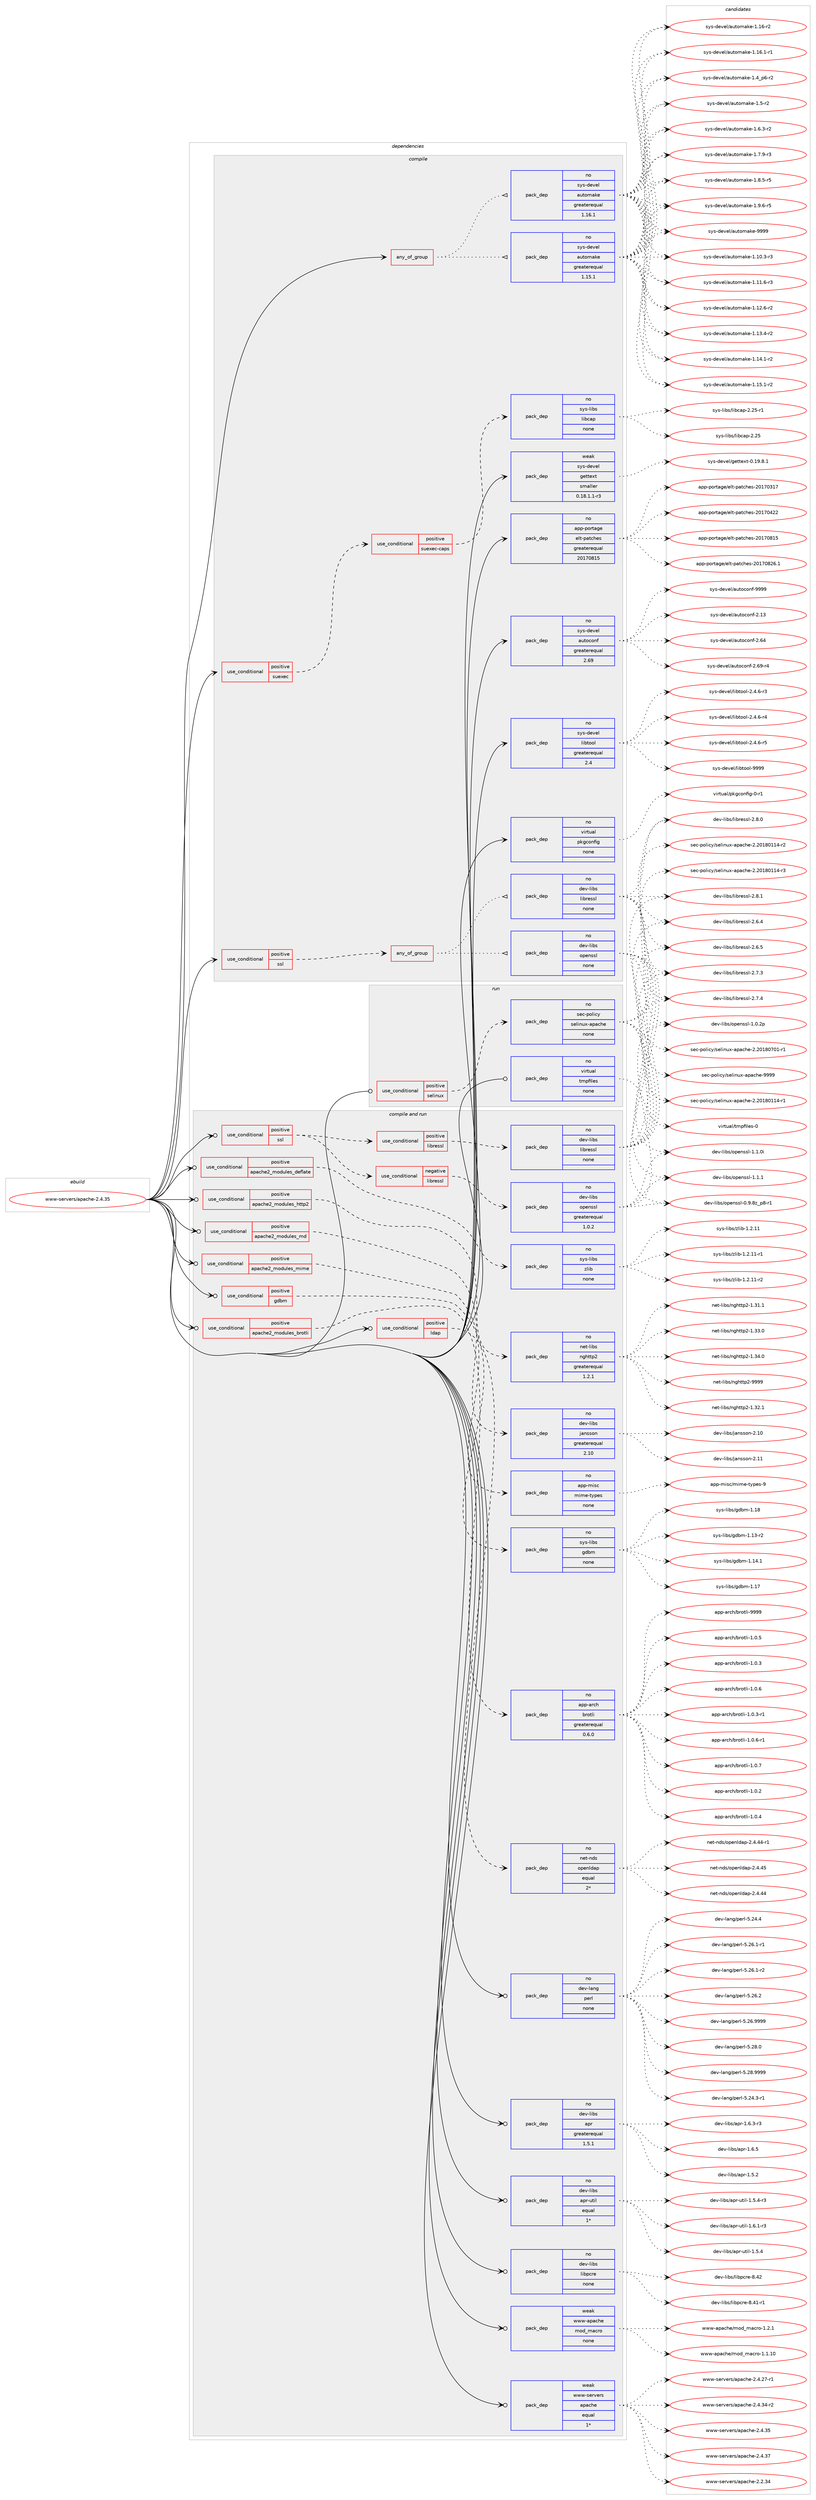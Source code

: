 digraph prolog {

# *************
# Graph options
# *************

newrank=true;
concentrate=true;
compound=true;
graph [rankdir=LR,fontname=Helvetica,fontsize=10,ranksep=1.5];#, ranksep=2.5, nodesep=0.2];
edge  [arrowhead=vee];
node  [fontname=Helvetica,fontsize=10];

# **********
# The ebuild
# **********

subgraph cluster_leftcol {
color=gray;
rank=same;
label=<<i>ebuild</i>>;
id [label="www-servers/apache-2.4.35", color=red, width=4, href="../www-servers/apache-2.4.35.svg"];
}

# ****************
# The dependencies
# ****************

subgraph cluster_midcol {
color=gray;
label=<<i>dependencies</i>>;
subgraph cluster_compile {
fillcolor="#eeeeee";
style=filled;
label=<<i>compile</i>>;
subgraph any213 {
dependency8928 [label=<<TABLE BORDER="0" CELLBORDER="1" CELLSPACING="0" CELLPADDING="4"><TR><TD CELLPADDING="10">any_of_group</TD></TR></TABLE>>, shape=none, color=red];subgraph pack7130 {
dependency8929 [label=<<TABLE BORDER="0" CELLBORDER="1" CELLSPACING="0" CELLPADDING="4" WIDTH="220"><TR><TD ROWSPAN="6" CELLPADDING="30">pack_dep</TD></TR><TR><TD WIDTH="110">no</TD></TR><TR><TD>sys-devel</TD></TR><TR><TD>automake</TD></TR><TR><TD>greaterequal</TD></TR><TR><TD>1.16.1</TD></TR></TABLE>>, shape=none, color=blue];
}
dependency8928:e -> dependency8929:w [weight=20,style="dotted",arrowhead="oinv"];
subgraph pack7131 {
dependency8930 [label=<<TABLE BORDER="0" CELLBORDER="1" CELLSPACING="0" CELLPADDING="4" WIDTH="220"><TR><TD ROWSPAN="6" CELLPADDING="30">pack_dep</TD></TR><TR><TD WIDTH="110">no</TD></TR><TR><TD>sys-devel</TD></TR><TR><TD>automake</TD></TR><TR><TD>greaterequal</TD></TR><TR><TD>1.15.1</TD></TR></TABLE>>, shape=none, color=blue];
}
dependency8928:e -> dependency8930:w [weight=20,style="dotted",arrowhead="oinv"];
}
id:e -> dependency8928:w [weight=20,style="solid",arrowhead="vee"];
subgraph cond1576 {
dependency8931 [label=<<TABLE BORDER="0" CELLBORDER="1" CELLSPACING="0" CELLPADDING="4"><TR><TD ROWSPAN="3" CELLPADDING="10">use_conditional</TD></TR><TR><TD>positive</TD></TR><TR><TD>ssl</TD></TR></TABLE>>, shape=none, color=red];
subgraph any214 {
dependency8932 [label=<<TABLE BORDER="0" CELLBORDER="1" CELLSPACING="0" CELLPADDING="4"><TR><TD CELLPADDING="10">any_of_group</TD></TR></TABLE>>, shape=none, color=red];subgraph pack7132 {
dependency8933 [label=<<TABLE BORDER="0" CELLBORDER="1" CELLSPACING="0" CELLPADDING="4" WIDTH="220"><TR><TD ROWSPAN="6" CELLPADDING="30">pack_dep</TD></TR><TR><TD WIDTH="110">no</TD></TR><TR><TD>dev-libs</TD></TR><TR><TD>openssl</TD></TR><TR><TD>none</TD></TR><TR><TD></TD></TR></TABLE>>, shape=none, color=blue];
}
dependency8932:e -> dependency8933:w [weight=20,style="dotted",arrowhead="oinv"];
subgraph pack7133 {
dependency8934 [label=<<TABLE BORDER="0" CELLBORDER="1" CELLSPACING="0" CELLPADDING="4" WIDTH="220"><TR><TD ROWSPAN="6" CELLPADDING="30">pack_dep</TD></TR><TR><TD WIDTH="110">no</TD></TR><TR><TD>dev-libs</TD></TR><TR><TD>libressl</TD></TR><TR><TD>none</TD></TR><TR><TD></TD></TR></TABLE>>, shape=none, color=blue];
}
dependency8932:e -> dependency8934:w [weight=20,style="dotted",arrowhead="oinv"];
}
dependency8931:e -> dependency8932:w [weight=20,style="dashed",arrowhead="vee"];
}
id:e -> dependency8931:w [weight=20,style="solid",arrowhead="vee"];
subgraph cond1577 {
dependency8935 [label=<<TABLE BORDER="0" CELLBORDER="1" CELLSPACING="0" CELLPADDING="4"><TR><TD ROWSPAN="3" CELLPADDING="10">use_conditional</TD></TR><TR><TD>positive</TD></TR><TR><TD>suexec</TD></TR></TABLE>>, shape=none, color=red];
subgraph cond1578 {
dependency8936 [label=<<TABLE BORDER="0" CELLBORDER="1" CELLSPACING="0" CELLPADDING="4"><TR><TD ROWSPAN="3" CELLPADDING="10">use_conditional</TD></TR><TR><TD>positive</TD></TR><TR><TD>suexec-caps</TD></TR></TABLE>>, shape=none, color=red];
subgraph pack7134 {
dependency8937 [label=<<TABLE BORDER="0" CELLBORDER="1" CELLSPACING="0" CELLPADDING="4" WIDTH="220"><TR><TD ROWSPAN="6" CELLPADDING="30">pack_dep</TD></TR><TR><TD WIDTH="110">no</TD></TR><TR><TD>sys-libs</TD></TR><TR><TD>libcap</TD></TR><TR><TD>none</TD></TR><TR><TD></TD></TR></TABLE>>, shape=none, color=blue];
}
dependency8936:e -> dependency8937:w [weight=20,style="dashed",arrowhead="vee"];
}
dependency8935:e -> dependency8936:w [weight=20,style="dashed",arrowhead="vee"];
}
id:e -> dependency8935:w [weight=20,style="solid",arrowhead="vee"];
subgraph pack7135 {
dependency8938 [label=<<TABLE BORDER="0" CELLBORDER="1" CELLSPACING="0" CELLPADDING="4" WIDTH="220"><TR><TD ROWSPAN="6" CELLPADDING="30">pack_dep</TD></TR><TR><TD WIDTH="110">no</TD></TR><TR><TD>app-portage</TD></TR><TR><TD>elt-patches</TD></TR><TR><TD>greaterequal</TD></TR><TR><TD>20170815</TD></TR></TABLE>>, shape=none, color=blue];
}
id:e -> dependency8938:w [weight=20,style="solid",arrowhead="vee"];
subgraph pack7136 {
dependency8939 [label=<<TABLE BORDER="0" CELLBORDER="1" CELLSPACING="0" CELLPADDING="4" WIDTH="220"><TR><TD ROWSPAN="6" CELLPADDING="30">pack_dep</TD></TR><TR><TD WIDTH="110">no</TD></TR><TR><TD>sys-devel</TD></TR><TR><TD>autoconf</TD></TR><TR><TD>greaterequal</TD></TR><TR><TD>2.69</TD></TR></TABLE>>, shape=none, color=blue];
}
id:e -> dependency8939:w [weight=20,style="solid",arrowhead="vee"];
subgraph pack7137 {
dependency8940 [label=<<TABLE BORDER="0" CELLBORDER="1" CELLSPACING="0" CELLPADDING="4" WIDTH="220"><TR><TD ROWSPAN="6" CELLPADDING="30">pack_dep</TD></TR><TR><TD WIDTH="110">no</TD></TR><TR><TD>sys-devel</TD></TR><TR><TD>libtool</TD></TR><TR><TD>greaterequal</TD></TR><TR><TD>2.4</TD></TR></TABLE>>, shape=none, color=blue];
}
id:e -> dependency8940:w [weight=20,style="solid",arrowhead="vee"];
subgraph pack7138 {
dependency8941 [label=<<TABLE BORDER="0" CELLBORDER="1" CELLSPACING="0" CELLPADDING="4" WIDTH="220"><TR><TD ROWSPAN="6" CELLPADDING="30">pack_dep</TD></TR><TR><TD WIDTH="110">no</TD></TR><TR><TD>virtual</TD></TR><TR><TD>pkgconfig</TD></TR><TR><TD>none</TD></TR><TR><TD></TD></TR></TABLE>>, shape=none, color=blue];
}
id:e -> dependency8941:w [weight=20,style="solid",arrowhead="vee"];
subgraph pack7139 {
dependency8942 [label=<<TABLE BORDER="0" CELLBORDER="1" CELLSPACING="0" CELLPADDING="4" WIDTH="220"><TR><TD ROWSPAN="6" CELLPADDING="30">pack_dep</TD></TR><TR><TD WIDTH="110">weak</TD></TR><TR><TD>sys-devel</TD></TR><TR><TD>gettext</TD></TR><TR><TD>smaller</TD></TR><TR><TD>0.18.1.1-r3</TD></TR></TABLE>>, shape=none, color=blue];
}
id:e -> dependency8942:w [weight=20,style="solid",arrowhead="vee"];
}
subgraph cluster_compileandrun {
fillcolor="#eeeeee";
style=filled;
label=<<i>compile and run</i>>;
subgraph cond1579 {
dependency8943 [label=<<TABLE BORDER="0" CELLBORDER="1" CELLSPACING="0" CELLPADDING="4"><TR><TD ROWSPAN="3" CELLPADDING="10">use_conditional</TD></TR><TR><TD>positive</TD></TR><TR><TD>apache2_modules_brotli</TD></TR></TABLE>>, shape=none, color=red];
subgraph pack7140 {
dependency8944 [label=<<TABLE BORDER="0" CELLBORDER="1" CELLSPACING="0" CELLPADDING="4" WIDTH="220"><TR><TD ROWSPAN="6" CELLPADDING="30">pack_dep</TD></TR><TR><TD WIDTH="110">no</TD></TR><TR><TD>app-arch</TD></TR><TR><TD>brotli</TD></TR><TR><TD>greaterequal</TD></TR><TR><TD>0.6.0</TD></TR></TABLE>>, shape=none, color=blue];
}
dependency8943:e -> dependency8944:w [weight=20,style="dashed",arrowhead="vee"];
}
id:e -> dependency8943:w [weight=20,style="solid",arrowhead="odotvee"];
subgraph cond1580 {
dependency8945 [label=<<TABLE BORDER="0" CELLBORDER="1" CELLSPACING="0" CELLPADDING="4"><TR><TD ROWSPAN="3" CELLPADDING="10">use_conditional</TD></TR><TR><TD>positive</TD></TR><TR><TD>apache2_modules_deflate</TD></TR></TABLE>>, shape=none, color=red];
subgraph pack7141 {
dependency8946 [label=<<TABLE BORDER="0" CELLBORDER="1" CELLSPACING="0" CELLPADDING="4" WIDTH="220"><TR><TD ROWSPAN="6" CELLPADDING="30">pack_dep</TD></TR><TR><TD WIDTH="110">no</TD></TR><TR><TD>sys-libs</TD></TR><TR><TD>zlib</TD></TR><TR><TD>none</TD></TR><TR><TD></TD></TR></TABLE>>, shape=none, color=blue];
}
dependency8945:e -> dependency8946:w [weight=20,style="dashed",arrowhead="vee"];
}
id:e -> dependency8945:w [weight=20,style="solid",arrowhead="odotvee"];
subgraph cond1581 {
dependency8947 [label=<<TABLE BORDER="0" CELLBORDER="1" CELLSPACING="0" CELLPADDING="4"><TR><TD ROWSPAN="3" CELLPADDING="10">use_conditional</TD></TR><TR><TD>positive</TD></TR><TR><TD>apache2_modules_http2</TD></TR></TABLE>>, shape=none, color=red];
subgraph pack7142 {
dependency8948 [label=<<TABLE BORDER="0" CELLBORDER="1" CELLSPACING="0" CELLPADDING="4" WIDTH="220"><TR><TD ROWSPAN="6" CELLPADDING="30">pack_dep</TD></TR><TR><TD WIDTH="110">no</TD></TR><TR><TD>net-libs</TD></TR><TR><TD>nghttp2</TD></TR><TR><TD>greaterequal</TD></TR><TR><TD>1.2.1</TD></TR></TABLE>>, shape=none, color=blue];
}
dependency8947:e -> dependency8948:w [weight=20,style="dashed",arrowhead="vee"];
}
id:e -> dependency8947:w [weight=20,style="solid",arrowhead="odotvee"];
subgraph cond1582 {
dependency8949 [label=<<TABLE BORDER="0" CELLBORDER="1" CELLSPACING="0" CELLPADDING="4"><TR><TD ROWSPAN="3" CELLPADDING="10">use_conditional</TD></TR><TR><TD>positive</TD></TR><TR><TD>apache2_modules_md</TD></TR></TABLE>>, shape=none, color=red];
subgraph pack7143 {
dependency8950 [label=<<TABLE BORDER="0" CELLBORDER="1" CELLSPACING="0" CELLPADDING="4" WIDTH="220"><TR><TD ROWSPAN="6" CELLPADDING="30">pack_dep</TD></TR><TR><TD WIDTH="110">no</TD></TR><TR><TD>dev-libs</TD></TR><TR><TD>jansson</TD></TR><TR><TD>greaterequal</TD></TR><TR><TD>2.10</TD></TR></TABLE>>, shape=none, color=blue];
}
dependency8949:e -> dependency8950:w [weight=20,style="dashed",arrowhead="vee"];
}
id:e -> dependency8949:w [weight=20,style="solid",arrowhead="odotvee"];
subgraph cond1583 {
dependency8951 [label=<<TABLE BORDER="0" CELLBORDER="1" CELLSPACING="0" CELLPADDING="4"><TR><TD ROWSPAN="3" CELLPADDING="10">use_conditional</TD></TR><TR><TD>positive</TD></TR><TR><TD>apache2_modules_mime</TD></TR></TABLE>>, shape=none, color=red];
subgraph pack7144 {
dependency8952 [label=<<TABLE BORDER="0" CELLBORDER="1" CELLSPACING="0" CELLPADDING="4" WIDTH="220"><TR><TD ROWSPAN="6" CELLPADDING="30">pack_dep</TD></TR><TR><TD WIDTH="110">no</TD></TR><TR><TD>app-misc</TD></TR><TR><TD>mime-types</TD></TR><TR><TD>none</TD></TR><TR><TD></TD></TR></TABLE>>, shape=none, color=blue];
}
dependency8951:e -> dependency8952:w [weight=20,style="dashed",arrowhead="vee"];
}
id:e -> dependency8951:w [weight=20,style="solid",arrowhead="odotvee"];
subgraph cond1584 {
dependency8953 [label=<<TABLE BORDER="0" CELLBORDER="1" CELLSPACING="0" CELLPADDING="4"><TR><TD ROWSPAN="3" CELLPADDING="10">use_conditional</TD></TR><TR><TD>positive</TD></TR><TR><TD>gdbm</TD></TR></TABLE>>, shape=none, color=red];
subgraph pack7145 {
dependency8954 [label=<<TABLE BORDER="0" CELLBORDER="1" CELLSPACING="0" CELLPADDING="4" WIDTH="220"><TR><TD ROWSPAN="6" CELLPADDING="30">pack_dep</TD></TR><TR><TD WIDTH="110">no</TD></TR><TR><TD>sys-libs</TD></TR><TR><TD>gdbm</TD></TR><TR><TD>none</TD></TR><TR><TD></TD></TR></TABLE>>, shape=none, color=blue];
}
dependency8953:e -> dependency8954:w [weight=20,style="dashed",arrowhead="vee"];
}
id:e -> dependency8953:w [weight=20,style="solid",arrowhead="odotvee"];
subgraph cond1585 {
dependency8955 [label=<<TABLE BORDER="0" CELLBORDER="1" CELLSPACING="0" CELLPADDING="4"><TR><TD ROWSPAN="3" CELLPADDING="10">use_conditional</TD></TR><TR><TD>positive</TD></TR><TR><TD>ldap</TD></TR></TABLE>>, shape=none, color=red];
subgraph pack7146 {
dependency8956 [label=<<TABLE BORDER="0" CELLBORDER="1" CELLSPACING="0" CELLPADDING="4" WIDTH="220"><TR><TD ROWSPAN="6" CELLPADDING="30">pack_dep</TD></TR><TR><TD WIDTH="110">no</TD></TR><TR><TD>net-nds</TD></TR><TR><TD>openldap</TD></TR><TR><TD>equal</TD></TR><TR><TD>2*</TD></TR></TABLE>>, shape=none, color=blue];
}
dependency8955:e -> dependency8956:w [weight=20,style="dashed",arrowhead="vee"];
}
id:e -> dependency8955:w [weight=20,style="solid",arrowhead="odotvee"];
subgraph cond1586 {
dependency8957 [label=<<TABLE BORDER="0" CELLBORDER="1" CELLSPACING="0" CELLPADDING="4"><TR><TD ROWSPAN="3" CELLPADDING="10">use_conditional</TD></TR><TR><TD>positive</TD></TR><TR><TD>ssl</TD></TR></TABLE>>, shape=none, color=red];
subgraph cond1587 {
dependency8958 [label=<<TABLE BORDER="0" CELLBORDER="1" CELLSPACING="0" CELLPADDING="4"><TR><TD ROWSPAN="3" CELLPADDING="10">use_conditional</TD></TR><TR><TD>negative</TD></TR><TR><TD>libressl</TD></TR></TABLE>>, shape=none, color=red];
subgraph pack7147 {
dependency8959 [label=<<TABLE BORDER="0" CELLBORDER="1" CELLSPACING="0" CELLPADDING="4" WIDTH="220"><TR><TD ROWSPAN="6" CELLPADDING="30">pack_dep</TD></TR><TR><TD WIDTH="110">no</TD></TR><TR><TD>dev-libs</TD></TR><TR><TD>openssl</TD></TR><TR><TD>greaterequal</TD></TR><TR><TD>1.0.2</TD></TR></TABLE>>, shape=none, color=blue];
}
dependency8958:e -> dependency8959:w [weight=20,style="dashed",arrowhead="vee"];
}
dependency8957:e -> dependency8958:w [weight=20,style="dashed",arrowhead="vee"];
subgraph cond1588 {
dependency8960 [label=<<TABLE BORDER="0" CELLBORDER="1" CELLSPACING="0" CELLPADDING="4"><TR><TD ROWSPAN="3" CELLPADDING="10">use_conditional</TD></TR><TR><TD>positive</TD></TR><TR><TD>libressl</TD></TR></TABLE>>, shape=none, color=red];
subgraph pack7148 {
dependency8961 [label=<<TABLE BORDER="0" CELLBORDER="1" CELLSPACING="0" CELLPADDING="4" WIDTH="220"><TR><TD ROWSPAN="6" CELLPADDING="30">pack_dep</TD></TR><TR><TD WIDTH="110">no</TD></TR><TR><TD>dev-libs</TD></TR><TR><TD>libressl</TD></TR><TR><TD>none</TD></TR><TR><TD></TD></TR></TABLE>>, shape=none, color=blue];
}
dependency8960:e -> dependency8961:w [weight=20,style="dashed",arrowhead="vee"];
}
dependency8957:e -> dependency8960:w [weight=20,style="dashed",arrowhead="vee"];
}
id:e -> dependency8957:w [weight=20,style="solid",arrowhead="odotvee"];
subgraph pack7149 {
dependency8962 [label=<<TABLE BORDER="0" CELLBORDER="1" CELLSPACING="0" CELLPADDING="4" WIDTH="220"><TR><TD ROWSPAN="6" CELLPADDING="30">pack_dep</TD></TR><TR><TD WIDTH="110">no</TD></TR><TR><TD>dev-lang</TD></TR><TR><TD>perl</TD></TR><TR><TD>none</TD></TR><TR><TD></TD></TR></TABLE>>, shape=none, color=blue];
}
id:e -> dependency8962:w [weight=20,style="solid",arrowhead="odotvee"];
subgraph pack7150 {
dependency8963 [label=<<TABLE BORDER="0" CELLBORDER="1" CELLSPACING="0" CELLPADDING="4" WIDTH="220"><TR><TD ROWSPAN="6" CELLPADDING="30">pack_dep</TD></TR><TR><TD WIDTH="110">no</TD></TR><TR><TD>dev-libs</TD></TR><TR><TD>apr</TD></TR><TR><TD>greaterequal</TD></TR><TR><TD>1.5.1</TD></TR></TABLE>>, shape=none, color=blue];
}
id:e -> dependency8963:w [weight=20,style="solid",arrowhead="odotvee"];
subgraph pack7151 {
dependency8964 [label=<<TABLE BORDER="0" CELLBORDER="1" CELLSPACING="0" CELLPADDING="4" WIDTH="220"><TR><TD ROWSPAN="6" CELLPADDING="30">pack_dep</TD></TR><TR><TD WIDTH="110">no</TD></TR><TR><TD>dev-libs</TD></TR><TR><TD>apr-util</TD></TR><TR><TD>equal</TD></TR><TR><TD>1*</TD></TR></TABLE>>, shape=none, color=blue];
}
id:e -> dependency8964:w [weight=20,style="solid",arrowhead="odotvee"];
subgraph pack7152 {
dependency8965 [label=<<TABLE BORDER="0" CELLBORDER="1" CELLSPACING="0" CELLPADDING="4" WIDTH="220"><TR><TD ROWSPAN="6" CELLPADDING="30">pack_dep</TD></TR><TR><TD WIDTH="110">no</TD></TR><TR><TD>dev-libs</TD></TR><TR><TD>libpcre</TD></TR><TR><TD>none</TD></TR><TR><TD></TD></TR></TABLE>>, shape=none, color=blue];
}
id:e -> dependency8965:w [weight=20,style="solid",arrowhead="odotvee"];
subgraph pack7153 {
dependency8966 [label=<<TABLE BORDER="0" CELLBORDER="1" CELLSPACING="0" CELLPADDING="4" WIDTH="220"><TR><TD ROWSPAN="6" CELLPADDING="30">pack_dep</TD></TR><TR><TD WIDTH="110">weak</TD></TR><TR><TD>www-apache</TD></TR><TR><TD>mod_macro</TD></TR><TR><TD>none</TD></TR><TR><TD></TD></TR></TABLE>>, shape=none, color=blue];
}
id:e -> dependency8966:w [weight=20,style="solid",arrowhead="odotvee"];
subgraph pack7154 {
dependency8967 [label=<<TABLE BORDER="0" CELLBORDER="1" CELLSPACING="0" CELLPADDING="4" WIDTH="220"><TR><TD ROWSPAN="6" CELLPADDING="30">pack_dep</TD></TR><TR><TD WIDTH="110">weak</TD></TR><TR><TD>www-servers</TD></TR><TR><TD>apache</TD></TR><TR><TD>equal</TD></TR><TR><TD>1*</TD></TR></TABLE>>, shape=none, color=blue];
}
id:e -> dependency8967:w [weight=20,style="solid",arrowhead="odotvee"];
}
subgraph cluster_run {
fillcolor="#eeeeee";
style=filled;
label=<<i>run</i>>;
subgraph cond1589 {
dependency8968 [label=<<TABLE BORDER="0" CELLBORDER="1" CELLSPACING="0" CELLPADDING="4"><TR><TD ROWSPAN="3" CELLPADDING="10">use_conditional</TD></TR><TR><TD>positive</TD></TR><TR><TD>selinux</TD></TR></TABLE>>, shape=none, color=red];
subgraph pack7155 {
dependency8969 [label=<<TABLE BORDER="0" CELLBORDER="1" CELLSPACING="0" CELLPADDING="4" WIDTH="220"><TR><TD ROWSPAN="6" CELLPADDING="30">pack_dep</TD></TR><TR><TD WIDTH="110">no</TD></TR><TR><TD>sec-policy</TD></TR><TR><TD>selinux-apache</TD></TR><TR><TD>none</TD></TR><TR><TD></TD></TR></TABLE>>, shape=none, color=blue];
}
dependency8968:e -> dependency8969:w [weight=20,style="dashed",arrowhead="vee"];
}
id:e -> dependency8968:w [weight=20,style="solid",arrowhead="odot"];
subgraph pack7156 {
dependency8970 [label=<<TABLE BORDER="0" CELLBORDER="1" CELLSPACING="0" CELLPADDING="4" WIDTH="220"><TR><TD ROWSPAN="6" CELLPADDING="30">pack_dep</TD></TR><TR><TD WIDTH="110">no</TD></TR><TR><TD>virtual</TD></TR><TR><TD>tmpfiles</TD></TR><TR><TD>none</TD></TR><TR><TD></TD></TR></TABLE>>, shape=none, color=blue];
}
id:e -> dependency8970:w [weight=20,style="solid",arrowhead="odot"];
}
}

# **************
# The candidates
# **************

subgraph cluster_choices {
rank=same;
color=gray;
label=<<i>candidates</i>>;

subgraph choice7130 {
color=black;
nodesep=1;
choice11512111545100101118101108479711711611110997107101454946494846514511451 [label="sys-devel/automake-1.10.3-r3", color=red, width=4,href="../sys-devel/automake-1.10.3-r3.svg"];
choice11512111545100101118101108479711711611110997107101454946494946544511451 [label="sys-devel/automake-1.11.6-r3", color=red, width=4,href="../sys-devel/automake-1.11.6-r3.svg"];
choice11512111545100101118101108479711711611110997107101454946495046544511450 [label="sys-devel/automake-1.12.6-r2", color=red, width=4,href="../sys-devel/automake-1.12.6-r2.svg"];
choice11512111545100101118101108479711711611110997107101454946495146524511450 [label="sys-devel/automake-1.13.4-r2", color=red, width=4,href="../sys-devel/automake-1.13.4-r2.svg"];
choice11512111545100101118101108479711711611110997107101454946495246494511450 [label="sys-devel/automake-1.14.1-r2", color=red, width=4,href="../sys-devel/automake-1.14.1-r2.svg"];
choice11512111545100101118101108479711711611110997107101454946495346494511450 [label="sys-devel/automake-1.15.1-r2", color=red, width=4,href="../sys-devel/automake-1.15.1-r2.svg"];
choice1151211154510010111810110847971171161111099710710145494649544511450 [label="sys-devel/automake-1.16-r2", color=red, width=4,href="../sys-devel/automake-1.16-r2.svg"];
choice11512111545100101118101108479711711611110997107101454946495446494511449 [label="sys-devel/automake-1.16.1-r1", color=red, width=4,href="../sys-devel/automake-1.16.1-r1.svg"];
choice115121115451001011181011084797117116111109971071014549465295112544511450 [label="sys-devel/automake-1.4_p6-r2", color=red, width=4,href="../sys-devel/automake-1.4_p6-r2.svg"];
choice11512111545100101118101108479711711611110997107101454946534511450 [label="sys-devel/automake-1.5-r2", color=red, width=4,href="../sys-devel/automake-1.5-r2.svg"];
choice115121115451001011181011084797117116111109971071014549465446514511450 [label="sys-devel/automake-1.6.3-r2", color=red, width=4,href="../sys-devel/automake-1.6.3-r2.svg"];
choice115121115451001011181011084797117116111109971071014549465546574511451 [label="sys-devel/automake-1.7.9-r3", color=red, width=4,href="../sys-devel/automake-1.7.9-r3.svg"];
choice115121115451001011181011084797117116111109971071014549465646534511453 [label="sys-devel/automake-1.8.5-r5", color=red, width=4,href="../sys-devel/automake-1.8.5-r5.svg"];
choice115121115451001011181011084797117116111109971071014549465746544511453 [label="sys-devel/automake-1.9.6-r5", color=red, width=4,href="../sys-devel/automake-1.9.6-r5.svg"];
choice115121115451001011181011084797117116111109971071014557575757 [label="sys-devel/automake-9999", color=red, width=4,href="../sys-devel/automake-9999.svg"];
dependency8929:e -> choice11512111545100101118101108479711711611110997107101454946494846514511451:w [style=dotted,weight="100"];
dependency8929:e -> choice11512111545100101118101108479711711611110997107101454946494946544511451:w [style=dotted,weight="100"];
dependency8929:e -> choice11512111545100101118101108479711711611110997107101454946495046544511450:w [style=dotted,weight="100"];
dependency8929:e -> choice11512111545100101118101108479711711611110997107101454946495146524511450:w [style=dotted,weight="100"];
dependency8929:e -> choice11512111545100101118101108479711711611110997107101454946495246494511450:w [style=dotted,weight="100"];
dependency8929:e -> choice11512111545100101118101108479711711611110997107101454946495346494511450:w [style=dotted,weight="100"];
dependency8929:e -> choice1151211154510010111810110847971171161111099710710145494649544511450:w [style=dotted,weight="100"];
dependency8929:e -> choice11512111545100101118101108479711711611110997107101454946495446494511449:w [style=dotted,weight="100"];
dependency8929:e -> choice115121115451001011181011084797117116111109971071014549465295112544511450:w [style=dotted,weight="100"];
dependency8929:e -> choice11512111545100101118101108479711711611110997107101454946534511450:w [style=dotted,weight="100"];
dependency8929:e -> choice115121115451001011181011084797117116111109971071014549465446514511450:w [style=dotted,weight="100"];
dependency8929:e -> choice115121115451001011181011084797117116111109971071014549465546574511451:w [style=dotted,weight="100"];
dependency8929:e -> choice115121115451001011181011084797117116111109971071014549465646534511453:w [style=dotted,weight="100"];
dependency8929:e -> choice115121115451001011181011084797117116111109971071014549465746544511453:w [style=dotted,weight="100"];
dependency8929:e -> choice115121115451001011181011084797117116111109971071014557575757:w [style=dotted,weight="100"];
}
subgraph choice7131 {
color=black;
nodesep=1;
choice11512111545100101118101108479711711611110997107101454946494846514511451 [label="sys-devel/automake-1.10.3-r3", color=red, width=4,href="../sys-devel/automake-1.10.3-r3.svg"];
choice11512111545100101118101108479711711611110997107101454946494946544511451 [label="sys-devel/automake-1.11.6-r3", color=red, width=4,href="../sys-devel/automake-1.11.6-r3.svg"];
choice11512111545100101118101108479711711611110997107101454946495046544511450 [label="sys-devel/automake-1.12.6-r2", color=red, width=4,href="../sys-devel/automake-1.12.6-r2.svg"];
choice11512111545100101118101108479711711611110997107101454946495146524511450 [label="sys-devel/automake-1.13.4-r2", color=red, width=4,href="../sys-devel/automake-1.13.4-r2.svg"];
choice11512111545100101118101108479711711611110997107101454946495246494511450 [label="sys-devel/automake-1.14.1-r2", color=red, width=4,href="../sys-devel/automake-1.14.1-r2.svg"];
choice11512111545100101118101108479711711611110997107101454946495346494511450 [label="sys-devel/automake-1.15.1-r2", color=red, width=4,href="../sys-devel/automake-1.15.1-r2.svg"];
choice1151211154510010111810110847971171161111099710710145494649544511450 [label="sys-devel/automake-1.16-r2", color=red, width=4,href="../sys-devel/automake-1.16-r2.svg"];
choice11512111545100101118101108479711711611110997107101454946495446494511449 [label="sys-devel/automake-1.16.1-r1", color=red, width=4,href="../sys-devel/automake-1.16.1-r1.svg"];
choice115121115451001011181011084797117116111109971071014549465295112544511450 [label="sys-devel/automake-1.4_p6-r2", color=red, width=4,href="../sys-devel/automake-1.4_p6-r2.svg"];
choice11512111545100101118101108479711711611110997107101454946534511450 [label="sys-devel/automake-1.5-r2", color=red, width=4,href="../sys-devel/automake-1.5-r2.svg"];
choice115121115451001011181011084797117116111109971071014549465446514511450 [label="sys-devel/automake-1.6.3-r2", color=red, width=4,href="../sys-devel/automake-1.6.3-r2.svg"];
choice115121115451001011181011084797117116111109971071014549465546574511451 [label="sys-devel/automake-1.7.9-r3", color=red, width=4,href="../sys-devel/automake-1.7.9-r3.svg"];
choice115121115451001011181011084797117116111109971071014549465646534511453 [label="sys-devel/automake-1.8.5-r5", color=red, width=4,href="../sys-devel/automake-1.8.5-r5.svg"];
choice115121115451001011181011084797117116111109971071014549465746544511453 [label="sys-devel/automake-1.9.6-r5", color=red, width=4,href="../sys-devel/automake-1.9.6-r5.svg"];
choice115121115451001011181011084797117116111109971071014557575757 [label="sys-devel/automake-9999", color=red, width=4,href="../sys-devel/automake-9999.svg"];
dependency8930:e -> choice11512111545100101118101108479711711611110997107101454946494846514511451:w [style=dotted,weight="100"];
dependency8930:e -> choice11512111545100101118101108479711711611110997107101454946494946544511451:w [style=dotted,weight="100"];
dependency8930:e -> choice11512111545100101118101108479711711611110997107101454946495046544511450:w [style=dotted,weight="100"];
dependency8930:e -> choice11512111545100101118101108479711711611110997107101454946495146524511450:w [style=dotted,weight="100"];
dependency8930:e -> choice11512111545100101118101108479711711611110997107101454946495246494511450:w [style=dotted,weight="100"];
dependency8930:e -> choice11512111545100101118101108479711711611110997107101454946495346494511450:w [style=dotted,weight="100"];
dependency8930:e -> choice1151211154510010111810110847971171161111099710710145494649544511450:w [style=dotted,weight="100"];
dependency8930:e -> choice11512111545100101118101108479711711611110997107101454946495446494511449:w [style=dotted,weight="100"];
dependency8930:e -> choice115121115451001011181011084797117116111109971071014549465295112544511450:w [style=dotted,weight="100"];
dependency8930:e -> choice11512111545100101118101108479711711611110997107101454946534511450:w [style=dotted,weight="100"];
dependency8930:e -> choice115121115451001011181011084797117116111109971071014549465446514511450:w [style=dotted,weight="100"];
dependency8930:e -> choice115121115451001011181011084797117116111109971071014549465546574511451:w [style=dotted,weight="100"];
dependency8930:e -> choice115121115451001011181011084797117116111109971071014549465646534511453:w [style=dotted,weight="100"];
dependency8930:e -> choice115121115451001011181011084797117116111109971071014549465746544511453:w [style=dotted,weight="100"];
dependency8930:e -> choice115121115451001011181011084797117116111109971071014557575757:w [style=dotted,weight="100"];
}
subgraph choice7132 {
color=black;
nodesep=1;
choice10010111845108105981154711111210111011511510845484657465612295112564511449 [label="dev-libs/openssl-0.9.8z_p8-r1", color=red, width=4,href="../dev-libs/openssl-0.9.8z_p8-r1.svg"];
choice100101118451081059811547111112101110115115108454946484650112 [label="dev-libs/openssl-1.0.2p", color=red, width=4,href="../dev-libs/openssl-1.0.2p.svg"];
choice100101118451081059811547111112101110115115108454946494648105 [label="dev-libs/openssl-1.1.0i", color=red, width=4,href="../dev-libs/openssl-1.1.0i.svg"];
choice100101118451081059811547111112101110115115108454946494649 [label="dev-libs/openssl-1.1.1", color=red, width=4,href="../dev-libs/openssl-1.1.1.svg"];
dependency8933:e -> choice10010111845108105981154711111210111011511510845484657465612295112564511449:w [style=dotted,weight="100"];
dependency8933:e -> choice100101118451081059811547111112101110115115108454946484650112:w [style=dotted,weight="100"];
dependency8933:e -> choice100101118451081059811547111112101110115115108454946494648105:w [style=dotted,weight="100"];
dependency8933:e -> choice100101118451081059811547111112101110115115108454946494649:w [style=dotted,weight="100"];
}
subgraph choice7133 {
color=black;
nodesep=1;
choice10010111845108105981154710810598114101115115108455046544652 [label="dev-libs/libressl-2.6.4", color=red, width=4,href="../dev-libs/libressl-2.6.4.svg"];
choice10010111845108105981154710810598114101115115108455046544653 [label="dev-libs/libressl-2.6.5", color=red, width=4,href="../dev-libs/libressl-2.6.5.svg"];
choice10010111845108105981154710810598114101115115108455046554651 [label="dev-libs/libressl-2.7.3", color=red, width=4,href="../dev-libs/libressl-2.7.3.svg"];
choice10010111845108105981154710810598114101115115108455046554652 [label="dev-libs/libressl-2.7.4", color=red, width=4,href="../dev-libs/libressl-2.7.4.svg"];
choice10010111845108105981154710810598114101115115108455046564648 [label="dev-libs/libressl-2.8.0", color=red, width=4,href="../dev-libs/libressl-2.8.0.svg"];
choice10010111845108105981154710810598114101115115108455046564649 [label="dev-libs/libressl-2.8.1", color=red, width=4,href="../dev-libs/libressl-2.8.1.svg"];
dependency8934:e -> choice10010111845108105981154710810598114101115115108455046544652:w [style=dotted,weight="100"];
dependency8934:e -> choice10010111845108105981154710810598114101115115108455046544653:w [style=dotted,weight="100"];
dependency8934:e -> choice10010111845108105981154710810598114101115115108455046554651:w [style=dotted,weight="100"];
dependency8934:e -> choice10010111845108105981154710810598114101115115108455046554652:w [style=dotted,weight="100"];
dependency8934:e -> choice10010111845108105981154710810598114101115115108455046564648:w [style=dotted,weight="100"];
dependency8934:e -> choice10010111845108105981154710810598114101115115108455046564649:w [style=dotted,weight="100"];
}
subgraph choice7134 {
color=black;
nodesep=1;
choice1151211154510810598115471081059899971124550465053 [label="sys-libs/libcap-2.25", color=red, width=4,href="../sys-libs/libcap-2.25.svg"];
choice11512111545108105981154710810598999711245504650534511449 [label="sys-libs/libcap-2.25-r1", color=red, width=4,href="../sys-libs/libcap-2.25-r1.svg"];
dependency8937:e -> choice1151211154510810598115471081059899971124550465053:w [style=dotted,weight="100"];
dependency8937:e -> choice11512111545108105981154710810598999711245504650534511449:w [style=dotted,weight="100"];
}
subgraph choice7135 {
color=black;
nodesep=1;
choice97112112451121111141169710310147101108116451129711699104101115455048495548514955 [label="app-portage/elt-patches-20170317", color=red, width=4,href="../app-portage/elt-patches-20170317.svg"];
choice97112112451121111141169710310147101108116451129711699104101115455048495548525050 [label="app-portage/elt-patches-20170422", color=red, width=4,href="../app-portage/elt-patches-20170422.svg"];
choice97112112451121111141169710310147101108116451129711699104101115455048495548564953 [label="app-portage/elt-patches-20170815", color=red, width=4,href="../app-portage/elt-patches-20170815.svg"];
choice971121124511211111411697103101471011081164511297116991041011154550484955485650544649 [label="app-portage/elt-patches-20170826.1", color=red, width=4,href="../app-portage/elt-patches-20170826.1.svg"];
dependency8938:e -> choice97112112451121111141169710310147101108116451129711699104101115455048495548514955:w [style=dotted,weight="100"];
dependency8938:e -> choice97112112451121111141169710310147101108116451129711699104101115455048495548525050:w [style=dotted,weight="100"];
dependency8938:e -> choice97112112451121111141169710310147101108116451129711699104101115455048495548564953:w [style=dotted,weight="100"];
dependency8938:e -> choice971121124511211111411697103101471011081164511297116991041011154550484955485650544649:w [style=dotted,weight="100"];
}
subgraph choice7136 {
color=black;
nodesep=1;
choice115121115451001011181011084797117116111991111101024550464951 [label="sys-devel/autoconf-2.13", color=red, width=4,href="../sys-devel/autoconf-2.13.svg"];
choice115121115451001011181011084797117116111991111101024550465452 [label="sys-devel/autoconf-2.64", color=red, width=4,href="../sys-devel/autoconf-2.64.svg"];
choice1151211154510010111810110847971171161119911111010245504654574511452 [label="sys-devel/autoconf-2.69-r4", color=red, width=4,href="../sys-devel/autoconf-2.69-r4.svg"];
choice115121115451001011181011084797117116111991111101024557575757 [label="sys-devel/autoconf-9999", color=red, width=4,href="../sys-devel/autoconf-9999.svg"];
dependency8939:e -> choice115121115451001011181011084797117116111991111101024550464951:w [style=dotted,weight="100"];
dependency8939:e -> choice115121115451001011181011084797117116111991111101024550465452:w [style=dotted,weight="100"];
dependency8939:e -> choice1151211154510010111810110847971171161119911111010245504654574511452:w [style=dotted,weight="100"];
dependency8939:e -> choice115121115451001011181011084797117116111991111101024557575757:w [style=dotted,weight="100"];
}
subgraph choice7137 {
color=black;
nodesep=1;
choice1151211154510010111810110847108105981161111111084550465246544511451 [label="sys-devel/libtool-2.4.6-r3", color=red, width=4,href="../sys-devel/libtool-2.4.6-r3.svg"];
choice1151211154510010111810110847108105981161111111084550465246544511452 [label="sys-devel/libtool-2.4.6-r4", color=red, width=4,href="../sys-devel/libtool-2.4.6-r4.svg"];
choice1151211154510010111810110847108105981161111111084550465246544511453 [label="sys-devel/libtool-2.4.6-r5", color=red, width=4,href="../sys-devel/libtool-2.4.6-r5.svg"];
choice1151211154510010111810110847108105981161111111084557575757 [label="sys-devel/libtool-9999", color=red, width=4,href="../sys-devel/libtool-9999.svg"];
dependency8940:e -> choice1151211154510010111810110847108105981161111111084550465246544511451:w [style=dotted,weight="100"];
dependency8940:e -> choice1151211154510010111810110847108105981161111111084550465246544511452:w [style=dotted,weight="100"];
dependency8940:e -> choice1151211154510010111810110847108105981161111111084550465246544511453:w [style=dotted,weight="100"];
dependency8940:e -> choice1151211154510010111810110847108105981161111111084557575757:w [style=dotted,weight="100"];
}
subgraph choice7138 {
color=black;
nodesep=1;
choice11810511411611797108471121071039911111010210510345484511449 [label="virtual/pkgconfig-0-r1", color=red, width=4,href="../virtual/pkgconfig-0-r1.svg"];
dependency8941:e -> choice11810511411611797108471121071039911111010210510345484511449:w [style=dotted,weight="100"];
}
subgraph choice7139 {
color=black;
nodesep=1;
choice1151211154510010111810110847103101116116101120116454846495746564649 [label="sys-devel/gettext-0.19.8.1", color=red, width=4,href="../sys-devel/gettext-0.19.8.1.svg"];
dependency8942:e -> choice1151211154510010111810110847103101116116101120116454846495746564649:w [style=dotted,weight="100"];
}
subgraph choice7140 {
color=black;
nodesep=1;
choice971121124597114991044798114111116108105454946484650 [label="app-arch/brotli-1.0.2", color=red, width=4,href="../app-arch/brotli-1.0.2.svg"];
choice971121124597114991044798114111116108105454946484651 [label="app-arch/brotli-1.0.3", color=red, width=4,href="../app-arch/brotli-1.0.3.svg"];
choice9711211245971149910447981141111161081054549464846514511449 [label="app-arch/brotli-1.0.3-r1", color=red, width=4,href="../app-arch/brotli-1.0.3-r1.svg"];
choice971121124597114991044798114111116108105454946484652 [label="app-arch/brotli-1.0.4", color=red, width=4,href="../app-arch/brotli-1.0.4.svg"];
choice971121124597114991044798114111116108105454946484653 [label="app-arch/brotli-1.0.5", color=red, width=4,href="../app-arch/brotli-1.0.5.svg"];
choice971121124597114991044798114111116108105454946484654 [label="app-arch/brotli-1.0.6", color=red, width=4,href="../app-arch/brotli-1.0.6.svg"];
choice9711211245971149910447981141111161081054549464846544511449 [label="app-arch/brotli-1.0.6-r1", color=red, width=4,href="../app-arch/brotli-1.0.6-r1.svg"];
choice971121124597114991044798114111116108105454946484655 [label="app-arch/brotli-1.0.7", color=red, width=4,href="../app-arch/brotli-1.0.7.svg"];
choice9711211245971149910447981141111161081054557575757 [label="app-arch/brotli-9999", color=red, width=4,href="../app-arch/brotli-9999.svg"];
dependency8944:e -> choice971121124597114991044798114111116108105454946484650:w [style=dotted,weight="100"];
dependency8944:e -> choice971121124597114991044798114111116108105454946484651:w [style=dotted,weight="100"];
dependency8944:e -> choice9711211245971149910447981141111161081054549464846514511449:w [style=dotted,weight="100"];
dependency8944:e -> choice971121124597114991044798114111116108105454946484652:w [style=dotted,weight="100"];
dependency8944:e -> choice971121124597114991044798114111116108105454946484653:w [style=dotted,weight="100"];
dependency8944:e -> choice971121124597114991044798114111116108105454946484654:w [style=dotted,weight="100"];
dependency8944:e -> choice9711211245971149910447981141111161081054549464846544511449:w [style=dotted,weight="100"];
dependency8944:e -> choice971121124597114991044798114111116108105454946484655:w [style=dotted,weight="100"];
dependency8944:e -> choice9711211245971149910447981141111161081054557575757:w [style=dotted,weight="100"];
}
subgraph choice7141 {
color=black;
nodesep=1;
choice1151211154510810598115471221081059845494650464949 [label="sys-libs/zlib-1.2.11", color=red, width=4,href="../sys-libs/zlib-1.2.11.svg"];
choice11512111545108105981154712210810598454946504649494511449 [label="sys-libs/zlib-1.2.11-r1", color=red, width=4,href="../sys-libs/zlib-1.2.11-r1.svg"];
choice11512111545108105981154712210810598454946504649494511450 [label="sys-libs/zlib-1.2.11-r2", color=red, width=4,href="../sys-libs/zlib-1.2.11-r2.svg"];
dependency8946:e -> choice1151211154510810598115471221081059845494650464949:w [style=dotted,weight="100"];
dependency8946:e -> choice11512111545108105981154712210810598454946504649494511449:w [style=dotted,weight="100"];
dependency8946:e -> choice11512111545108105981154712210810598454946504649494511450:w [style=dotted,weight="100"];
}
subgraph choice7142 {
color=black;
nodesep=1;
choice1101011164510810598115471101031041161161125045494651504649 [label="net-libs/nghttp2-1.32.1", color=red, width=4,href="../net-libs/nghttp2-1.32.1.svg"];
choice1101011164510810598115471101031041161161125045494651494649 [label="net-libs/nghttp2-1.31.1", color=red, width=4,href="../net-libs/nghttp2-1.31.1.svg"];
choice1101011164510810598115471101031041161161125045494651514648 [label="net-libs/nghttp2-1.33.0", color=red, width=4,href="../net-libs/nghttp2-1.33.0.svg"];
choice1101011164510810598115471101031041161161125045494651524648 [label="net-libs/nghttp2-1.34.0", color=red, width=4,href="../net-libs/nghttp2-1.34.0.svg"];
choice110101116451081059811547110103104116116112504557575757 [label="net-libs/nghttp2-9999", color=red, width=4,href="../net-libs/nghttp2-9999.svg"];
dependency8948:e -> choice1101011164510810598115471101031041161161125045494651504649:w [style=dotted,weight="100"];
dependency8948:e -> choice1101011164510810598115471101031041161161125045494651494649:w [style=dotted,weight="100"];
dependency8948:e -> choice1101011164510810598115471101031041161161125045494651514648:w [style=dotted,weight="100"];
dependency8948:e -> choice1101011164510810598115471101031041161161125045494651524648:w [style=dotted,weight="100"];
dependency8948:e -> choice110101116451081059811547110103104116116112504557575757:w [style=dotted,weight="100"];
}
subgraph choice7143 {
color=black;
nodesep=1;
choice100101118451081059811547106971101151151111104550464948 [label="dev-libs/jansson-2.10", color=red, width=4,href="../dev-libs/jansson-2.10.svg"];
choice100101118451081059811547106971101151151111104550464949 [label="dev-libs/jansson-2.11", color=red, width=4,href="../dev-libs/jansson-2.11.svg"];
dependency8950:e -> choice100101118451081059811547106971101151151111104550464948:w [style=dotted,weight="100"];
dependency8950:e -> choice100101118451081059811547106971101151151111104550464949:w [style=dotted,weight="100"];
}
subgraph choice7144 {
color=black;
nodesep=1;
choice97112112451091051159947109105109101451161211121011154557 [label="app-misc/mime-types-9", color=red, width=4,href="../app-misc/mime-types-9.svg"];
dependency8952:e -> choice97112112451091051159947109105109101451161211121011154557:w [style=dotted,weight="100"];
}
subgraph choice7145 {
color=black;
nodesep=1;
choice1151211154510810598115471031009810945494649514511450 [label="sys-libs/gdbm-1.13-r2", color=red, width=4,href="../sys-libs/gdbm-1.13-r2.svg"];
choice1151211154510810598115471031009810945494649524649 [label="sys-libs/gdbm-1.14.1", color=red, width=4,href="../sys-libs/gdbm-1.14.1.svg"];
choice115121115451081059811547103100981094549464955 [label="sys-libs/gdbm-1.17", color=red, width=4,href="../sys-libs/gdbm-1.17.svg"];
choice115121115451081059811547103100981094549464956 [label="sys-libs/gdbm-1.18", color=red, width=4,href="../sys-libs/gdbm-1.18.svg"];
dependency8954:e -> choice1151211154510810598115471031009810945494649514511450:w [style=dotted,weight="100"];
dependency8954:e -> choice1151211154510810598115471031009810945494649524649:w [style=dotted,weight="100"];
dependency8954:e -> choice115121115451081059811547103100981094549464955:w [style=dotted,weight="100"];
dependency8954:e -> choice115121115451081059811547103100981094549464956:w [style=dotted,weight="100"];
}
subgraph choice7146 {
color=black;
nodesep=1;
choice11010111645110100115471111121011101081009711245504652465252 [label="net-nds/openldap-2.4.44", color=red, width=4,href="../net-nds/openldap-2.4.44.svg"];
choice110101116451101001154711111210111010810097112455046524652524511449 [label="net-nds/openldap-2.4.44-r1", color=red, width=4,href="../net-nds/openldap-2.4.44-r1.svg"];
choice11010111645110100115471111121011101081009711245504652465253 [label="net-nds/openldap-2.4.45", color=red, width=4,href="../net-nds/openldap-2.4.45.svg"];
dependency8956:e -> choice11010111645110100115471111121011101081009711245504652465252:w [style=dotted,weight="100"];
dependency8956:e -> choice110101116451101001154711111210111010810097112455046524652524511449:w [style=dotted,weight="100"];
dependency8956:e -> choice11010111645110100115471111121011101081009711245504652465253:w [style=dotted,weight="100"];
}
subgraph choice7147 {
color=black;
nodesep=1;
choice10010111845108105981154711111210111011511510845484657465612295112564511449 [label="dev-libs/openssl-0.9.8z_p8-r1", color=red, width=4,href="../dev-libs/openssl-0.9.8z_p8-r1.svg"];
choice100101118451081059811547111112101110115115108454946484650112 [label="dev-libs/openssl-1.0.2p", color=red, width=4,href="../dev-libs/openssl-1.0.2p.svg"];
choice100101118451081059811547111112101110115115108454946494648105 [label="dev-libs/openssl-1.1.0i", color=red, width=4,href="../dev-libs/openssl-1.1.0i.svg"];
choice100101118451081059811547111112101110115115108454946494649 [label="dev-libs/openssl-1.1.1", color=red, width=4,href="../dev-libs/openssl-1.1.1.svg"];
dependency8959:e -> choice10010111845108105981154711111210111011511510845484657465612295112564511449:w [style=dotted,weight="100"];
dependency8959:e -> choice100101118451081059811547111112101110115115108454946484650112:w [style=dotted,weight="100"];
dependency8959:e -> choice100101118451081059811547111112101110115115108454946494648105:w [style=dotted,weight="100"];
dependency8959:e -> choice100101118451081059811547111112101110115115108454946494649:w [style=dotted,weight="100"];
}
subgraph choice7148 {
color=black;
nodesep=1;
choice10010111845108105981154710810598114101115115108455046544652 [label="dev-libs/libressl-2.6.4", color=red, width=4,href="../dev-libs/libressl-2.6.4.svg"];
choice10010111845108105981154710810598114101115115108455046544653 [label="dev-libs/libressl-2.6.5", color=red, width=4,href="../dev-libs/libressl-2.6.5.svg"];
choice10010111845108105981154710810598114101115115108455046554651 [label="dev-libs/libressl-2.7.3", color=red, width=4,href="../dev-libs/libressl-2.7.3.svg"];
choice10010111845108105981154710810598114101115115108455046554652 [label="dev-libs/libressl-2.7.4", color=red, width=4,href="../dev-libs/libressl-2.7.4.svg"];
choice10010111845108105981154710810598114101115115108455046564648 [label="dev-libs/libressl-2.8.0", color=red, width=4,href="../dev-libs/libressl-2.8.0.svg"];
choice10010111845108105981154710810598114101115115108455046564649 [label="dev-libs/libressl-2.8.1", color=red, width=4,href="../dev-libs/libressl-2.8.1.svg"];
dependency8961:e -> choice10010111845108105981154710810598114101115115108455046544652:w [style=dotted,weight="100"];
dependency8961:e -> choice10010111845108105981154710810598114101115115108455046544653:w [style=dotted,weight="100"];
dependency8961:e -> choice10010111845108105981154710810598114101115115108455046554651:w [style=dotted,weight="100"];
dependency8961:e -> choice10010111845108105981154710810598114101115115108455046554652:w [style=dotted,weight="100"];
dependency8961:e -> choice10010111845108105981154710810598114101115115108455046564648:w [style=dotted,weight="100"];
dependency8961:e -> choice10010111845108105981154710810598114101115115108455046564649:w [style=dotted,weight="100"];
}
subgraph choice7149 {
color=black;
nodesep=1;
choice100101118451089711010347112101114108455346505246514511449 [label="dev-lang/perl-5.24.3-r1", color=red, width=4,href="../dev-lang/perl-5.24.3-r1.svg"];
choice10010111845108971101034711210111410845534650524652 [label="dev-lang/perl-5.24.4", color=red, width=4,href="../dev-lang/perl-5.24.4.svg"];
choice100101118451089711010347112101114108455346505446494511449 [label="dev-lang/perl-5.26.1-r1", color=red, width=4,href="../dev-lang/perl-5.26.1-r1.svg"];
choice100101118451089711010347112101114108455346505446494511450 [label="dev-lang/perl-5.26.1-r2", color=red, width=4,href="../dev-lang/perl-5.26.1-r2.svg"];
choice10010111845108971101034711210111410845534650544650 [label="dev-lang/perl-5.26.2", color=red, width=4,href="../dev-lang/perl-5.26.2.svg"];
choice10010111845108971101034711210111410845534650544657575757 [label="dev-lang/perl-5.26.9999", color=red, width=4,href="../dev-lang/perl-5.26.9999.svg"];
choice10010111845108971101034711210111410845534650564648 [label="dev-lang/perl-5.28.0", color=red, width=4,href="../dev-lang/perl-5.28.0.svg"];
choice10010111845108971101034711210111410845534650564657575757 [label="dev-lang/perl-5.28.9999", color=red, width=4,href="../dev-lang/perl-5.28.9999.svg"];
dependency8962:e -> choice100101118451089711010347112101114108455346505246514511449:w [style=dotted,weight="100"];
dependency8962:e -> choice10010111845108971101034711210111410845534650524652:w [style=dotted,weight="100"];
dependency8962:e -> choice100101118451089711010347112101114108455346505446494511449:w [style=dotted,weight="100"];
dependency8962:e -> choice100101118451089711010347112101114108455346505446494511450:w [style=dotted,weight="100"];
dependency8962:e -> choice10010111845108971101034711210111410845534650544650:w [style=dotted,weight="100"];
dependency8962:e -> choice10010111845108971101034711210111410845534650544657575757:w [style=dotted,weight="100"];
dependency8962:e -> choice10010111845108971101034711210111410845534650564648:w [style=dotted,weight="100"];
dependency8962:e -> choice10010111845108971101034711210111410845534650564657575757:w [style=dotted,weight="100"];
}
subgraph choice7150 {
color=black;
nodesep=1;
choice10010111845108105981154797112114454946534650 [label="dev-libs/apr-1.5.2", color=red, width=4,href="../dev-libs/apr-1.5.2.svg"];
choice100101118451081059811547971121144549465446514511451 [label="dev-libs/apr-1.6.3-r3", color=red, width=4,href="../dev-libs/apr-1.6.3-r3.svg"];
choice10010111845108105981154797112114454946544653 [label="dev-libs/apr-1.6.5", color=red, width=4,href="../dev-libs/apr-1.6.5.svg"];
dependency8963:e -> choice10010111845108105981154797112114454946534650:w [style=dotted,weight="100"];
dependency8963:e -> choice100101118451081059811547971121144549465446514511451:w [style=dotted,weight="100"];
dependency8963:e -> choice10010111845108105981154797112114454946544653:w [style=dotted,weight="100"];
}
subgraph choice7151 {
color=black;
nodesep=1;
choice1001011184510810598115479711211445117116105108454946534652 [label="dev-libs/apr-util-1.5.4", color=red, width=4,href="../dev-libs/apr-util-1.5.4.svg"];
choice10010111845108105981154797112114451171161051084549465346524511451 [label="dev-libs/apr-util-1.5.4-r3", color=red, width=4,href="../dev-libs/apr-util-1.5.4-r3.svg"];
choice10010111845108105981154797112114451171161051084549465446494511451 [label="dev-libs/apr-util-1.6.1-r3", color=red, width=4,href="../dev-libs/apr-util-1.6.1-r3.svg"];
dependency8964:e -> choice1001011184510810598115479711211445117116105108454946534652:w [style=dotted,weight="100"];
dependency8964:e -> choice10010111845108105981154797112114451171161051084549465346524511451:w [style=dotted,weight="100"];
dependency8964:e -> choice10010111845108105981154797112114451171161051084549465446494511451:w [style=dotted,weight="100"];
}
subgraph choice7152 {
color=black;
nodesep=1;
choice100101118451081059811547108105981129911410145564652494511449 [label="dev-libs/libpcre-8.41-r1", color=red, width=4,href="../dev-libs/libpcre-8.41-r1.svg"];
choice10010111845108105981154710810598112991141014556465250 [label="dev-libs/libpcre-8.42", color=red, width=4,href="../dev-libs/libpcre-8.42.svg"];
dependency8965:e -> choice100101118451081059811547108105981129911410145564652494511449:w [style=dotted,weight="100"];
dependency8965:e -> choice10010111845108105981154710810598112991141014556465250:w [style=dotted,weight="100"];
}
subgraph choice7153 {
color=black;
nodesep=1;
choice119119119459711297991041014710911110095109979911411145494649464948 [label="www-apache/mod_macro-1.1.10", color=red, width=4,href="../www-apache/mod_macro-1.1.10.svg"];
choice1191191194597112979910410147109111100951099799114111454946504649 [label="www-apache/mod_macro-1.2.1", color=red, width=4,href="../www-apache/mod_macro-1.2.1.svg"];
dependency8966:e -> choice119119119459711297991041014710911110095109979911411145494649464948:w [style=dotted,weight="100"];
dependency8966:e -> choice1191191194597112979910410147109111100951099799114111454946504649:w [style=dotted,weight="100"];
}
subgraph choice7154 {
color=black;
nodesep=1;
choice119119119451151011141181011141154797112979910410145504650465152 [label="www-servers/apache-2.2.34", color=red, width=4,href="../www-servers/apache-2.2.34.svg"];
choice1191191194511510111411810111411547971129799104101455046524650554511449 [label="www-servers/apache-2.4.27-r1", color=red, width=4,href="../www-servers/apache-2.4.27-r1.svg"];
choice1191191194511510111411810111411547971129799104101455046524651524511450 [label="www-servers/apache-2.4.34-r2", color=red, width=4,href="../www-servers/apache-2.4.34-r2.svg"];
choice119119119451151011141181011141154797112979910410145504652465153 [label="www-servers/apache-2.4.35", color=red, width=4,href="../www-servers/apache-2.4.35.svg"];
choice119119119451151011141181011141154797112979910410145504652465155 [label="www-servers/apache-2.4.37", color=red, width=4,href="../www-servers/apache-2.4.37.svg"];
dependency8967:e -> choice119119119451151011141181011141154797112979910410145504650465152:w [style=dotted,weight="100"];
dependency8967:e -> choice1191191194511510111411810111411547971129799104101455046524650554511449:w [style=dotted,weight="100"];
dependency8967:e -> choice1191191194511510111411810111411547971129799104101455046524651524511450:w [style=dotted,weight="100"];
dependency8967:e -> choice119119119451151011141181011141154797112979910410145504652465153:w [style=dotted,weight="100"];
dependency8967:e -> choice119119119451151011141181011141154797112979910410145504652465155:w [style=dotted,weight="100"];
}
subgraph choice7155 {
color=black;
nodesep=1;
choice115101994511211110810599121471151011081051101171204597112979910410145504650484956484949524511449 [label="sec-policy/selinux-apache-2.20180114-r1", color=red, width=4,href="../sec-policy/selinux-apache-2.20180114-r1.svg"];
choice115101994511211110810599121471151011081051101171204597112979910410145504650484956484949524511450 [label="sec-policy/selinux-apache-2.20180114-r2", color=red, width=4,href="../sec-policy/selinux-apache-2.20180114-r2.svg"];
choice115101994511211110810599121471151011081051101171204597112979910410145504650484956484949524511451 [label="sec-policy/selinux-apache-2.20180114-r3", color=red, width=4,href="../sec-policy/selinux-apache-2.20180114-r3.svg"];
choice115101994511211110810599121471151011081051101171204597112979910410145504650484956485548494511449 [label="sec-policy/selinux-apache-2.20180701-r1", color=red, width=4,href="../sec-policy/selinux-apache-2.20180701-r1.svg"];
choice11510199451121111081059912147115101108105110117120459711297991041014557575757 [label="sec-policy/selinux-apache-9999", color=red, width=4,href="../sec-policy/selinux-apache-9999.svg"];
dependency8969:e -> choice115101994511211110810599121471151011081051101171204597112979910410145504650484956484949524511449:w [style=dotted,weight="100"];
dependency8969:e -> choice115101994511211110810599121471151011081051101171204597112979910410145504650484956484949524511450:w [style=dotted,weight="100"];
dependency8969:e -> choice115101994511211110810599121471151011081051101171204597112979910410145504650484956484949524511451:w [style=dotted,weight="100"];
dependency8969:e -> choice115101994511211110810599121471151011081051101171204597112979910410145504650484956485548494511449:w [style=dotted,weight="100"];
dependency8969:e -> choice11510199451121111081059912147115101108105110117120459711297991041014557575757:w [style=dotted,weight="100"];
}
subgraph choice7156 {
color=black;
nodesep=1;
choice11810511411611797108471161091121021051081011154548 [label="virtual/tmpfiles-0", color=red, width=4,href="../virtual/tmpfiles-0.svg"];
dependency8970:e -> choice11810511411611797108471161091121021051081011154548:w [style=dotted,weight="100"];
}
}

}
